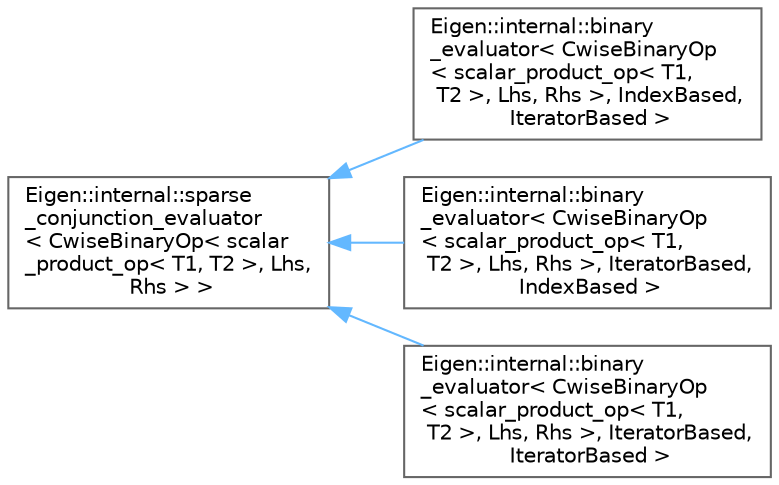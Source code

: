digraph "Graphical Class Hierarchy"
{
 // LATEX_PDF_SIZE
  bgcolor="transparent";
  edge [fontname=Helvetica,fontsize=10,labelfontname=Helvetica,labelfontsize=10];
  node [fontname=Helvetica,fontsize=10,shape=box,height=0.2,width=0.4];
  rankdir="LR";
  Node0 [id="Node000000",label="Eigen::internal::sparse\l_conjunction_evaluator\l\< CwiseBinaryOp\< scalar\l_product_op\< T1, T2 \>, Lhs,\l Rhs \> \>",height=0.2,width=0.4,color="grey40", fillcolor="white", style="filled",URL="$structEigen_1_1internal_1_1sparse__conjunction__evaluator.html",tooltip=" "];
  Node0 -> Node1 [id="edge1023_Node000000_Node000001",dir="back",color="steelblue1",style="solid",tooltip=" "];
  Node1 [id="Node000001",label="Eigen::internal::binary\l_evaluator\< CwiseBinaryOp\l\< scalar_product_op\< T1,\l T2 \>, Lhs, Rhs \>, IndexBased,\l IteratorBased \>",height=0.2,width=0.4,color="grey40", fillcolor="white", style="filled",URL="$structEigen_1_1internal_1_1binary__evaluator_3_01CwiseBinaryOp_3_01scalar__product__op_3_01T1_00fc6d7062fc4c4559967b5942c918a999.html",tooltip=" "];
  Node0 -> Node2 [id="edge1024_Node000000_Node000002",dir="back",color="steelblue1",style="solid",tooltip=" "];
  Node2 [id="Node000002",label="Eigen::internal::binary\l_evaluator\< CwiseBinaryOp\l\< scalar_product_op\< T1,\l T2 \>, Lhs, Rhs \>, IteratorBased,\l IndexBased \>",height=0.2,width=0.4,color="grey40", fillcolor="white", style="filled",URL="$structEigen_1_1internal_1_1binary__evaluator_3_01CwiseBinaryOp_3_01scalar__product__op_3_01T1_003e0236402ae370a1386044562ebd1566.html",tooltip=" "];
  Node0 -> Node3 [id="edge1025_Node000000_Node000003",dir="back",color="steelblue1",style="solid",tooltip=" "];
  Node3 [id="Node000003",label="Eigen::internal::binary\l_evaluator\< CwiseBinaryOp\l\< scalar_product_op\< T1,\l T2 \>, Lhs, Rhs \>, IteratorBased,\l IteratorBased \>",height=0.2,width=0.4,color="grey40", fillcolor="white", style="filled",URL="$structEigen_1_1internal_1_1binary__evaluator_3_01CwiseBinaryOp_3_01scalar__product__op_3_01T1_0099f4848f018b8a5a0922648487955a02.html",tooltip=" "];
}
